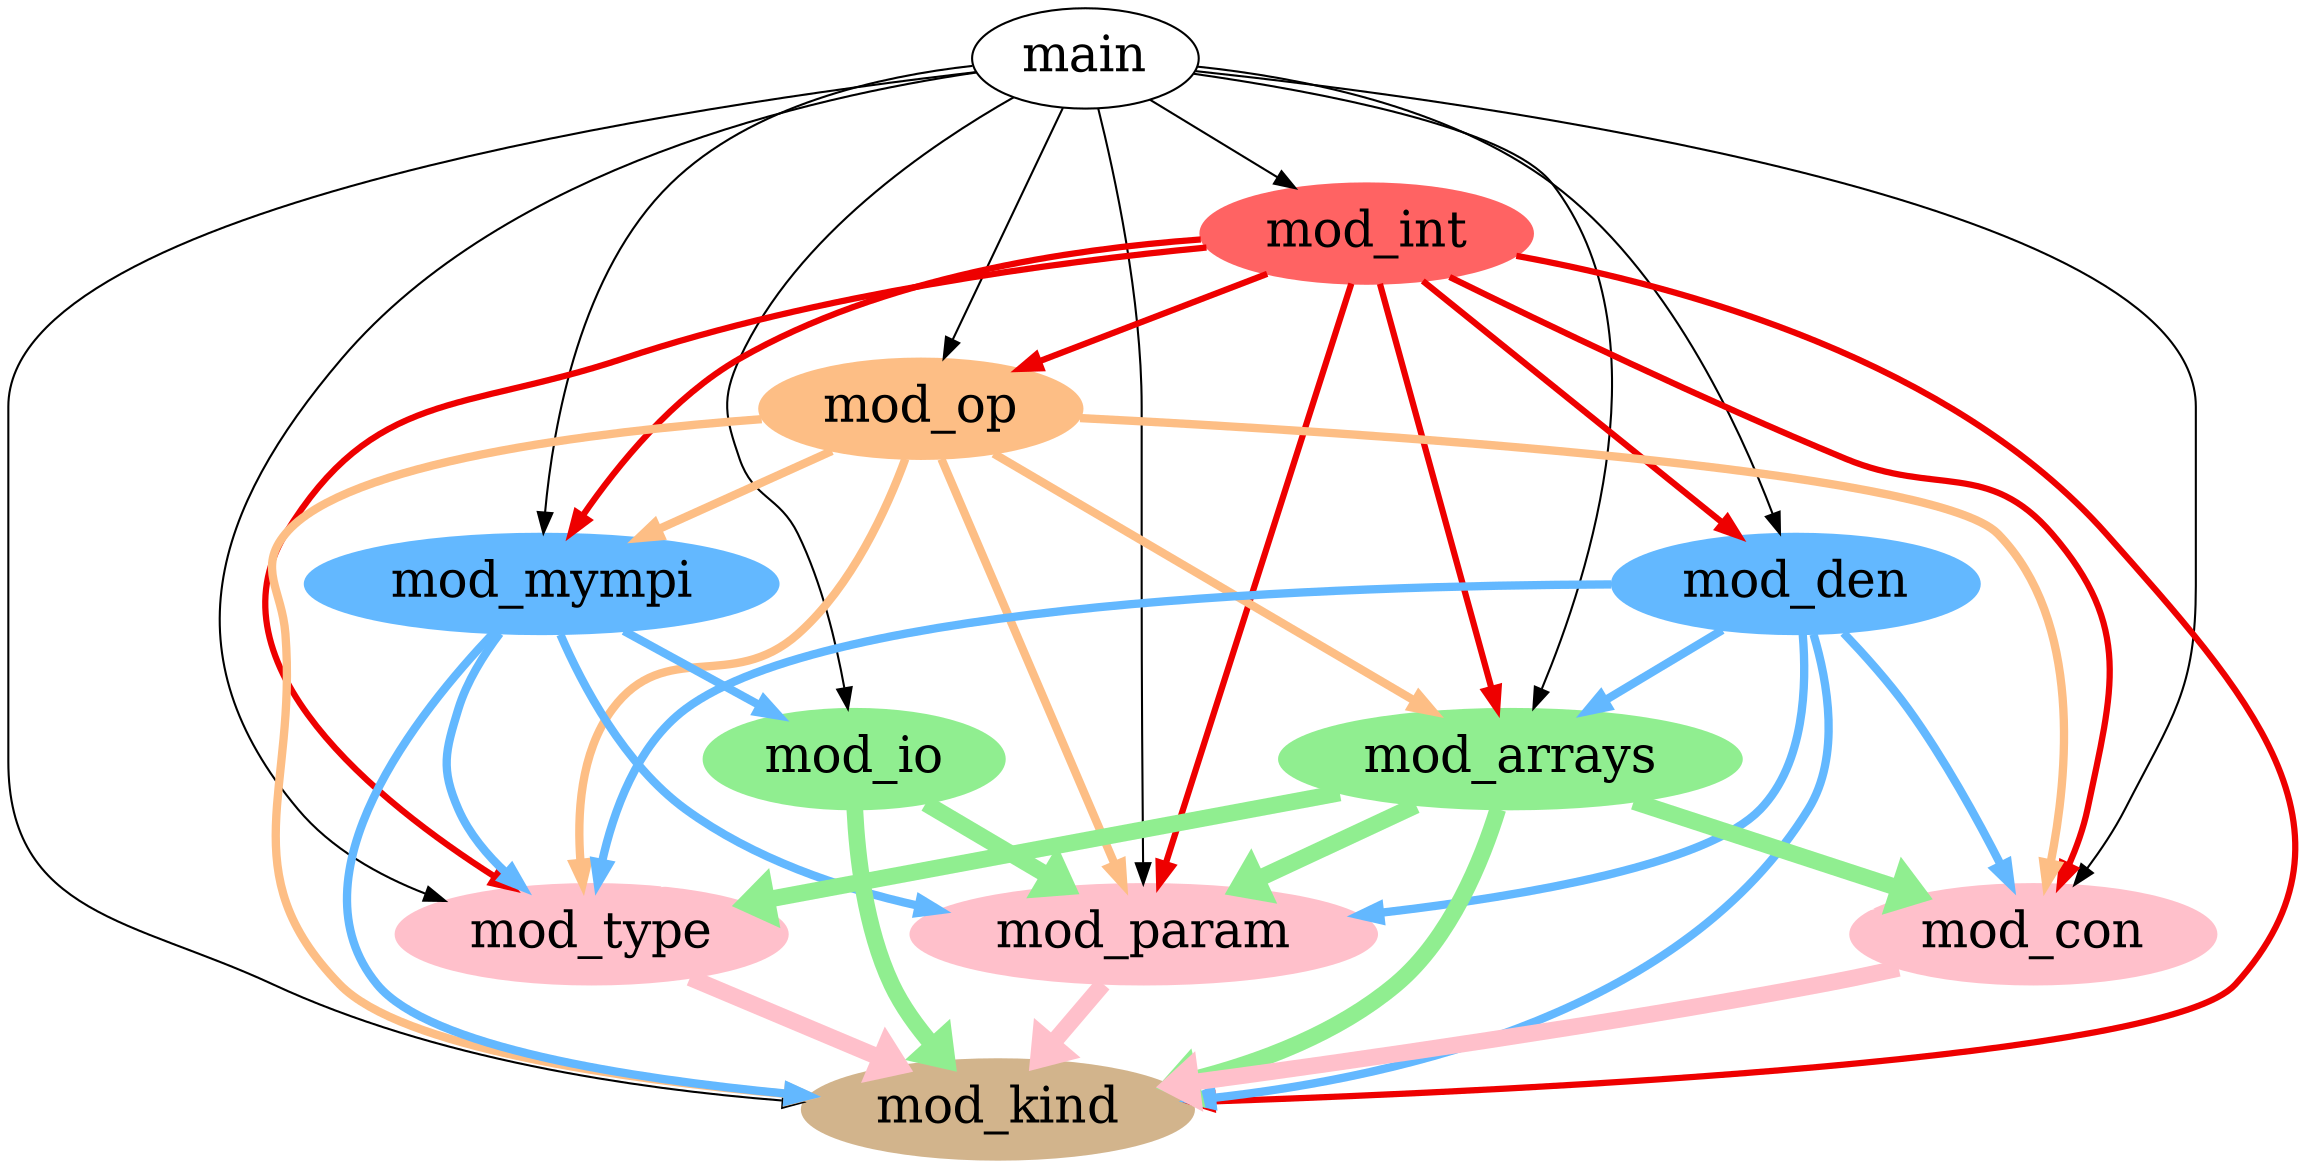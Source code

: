
// Description: dynamic core
//
//      Author: OU Yuyuan <ouyuyuan@gmail.com>
//     Created: 2013-01-14 21:35:30 CST
// Last Change: 2016-05-13 08:57:54 BJT

digraph g {
    node [fontsize=24];

    "main";

    node [style=filled,color="#ff6363"];
    "main"->"mod_int";

    node [color="#fdbe85"];
    "main"->"mod_op";

    node [color="#63b8ff"];
    "main"->"mod_den";
    "main"->"mod_mympi";

    node [color="#90ee90"];
    "main"->"mod_arrays";
    "main"->"mod_io";

    node [color=pink];
    "main"->"mod_con";
    "main"->"mod_param";
    "main"->"mod_type";

    node [color="#d2b48c"];
    "main"->"mod_kind";

    edge [penwidth=3, color="#ee0000"];
    "mod_int"->"mod_arrays";
    "mod_int"->"mod_con";
    "mod_int"->"mod_den";
    "mod_int"->"mod_kind";
    "mod_int"->"mod_mympi";
    "mod_int"->"mod_op";
    "mod_int"->"mod_param";
    "mod_int"->"mod_type";

    edge [penwidth=4, style=bold, color="#fdbe85"];
    "mod_op"->"mod_arrays";
    "mod_op"->"mod_con";
    "mod_op"->"mod_kind";
    "mod_op"->"mod_mympi";
    "mod_op"->"mod_param";
    "mod_op"->"mod_type";

    edge [penwidth=4, style=bold,  color="#63b8ff"];
    "mod_mympi"->"mod_io";
    "mod_mympi"->"mod_kind";
    "mod_mympi"->"mod_param";
    "mod_mympi"->"mod_type";

    "mod_den"->"mod_arrays";
    "mod_den"->"mod_con";
    "mod_den"->"mod_kind";
    "mod_den"->"mod_param";
    "mod_den"->"mod_type";

    edge [penwidth=8, color="#90ee90"];
    "mod_arrays"->"mod_con";
    "mod_arrays"->"mod_kind";
    "mod_arrays"->"mod_param";
    "mod_arrays"->"mod_type";

    "mod_io"->"mod_kind";
    "mod_io"->"mod_param";
    edge [penwidth=0, color=white];
    "mod_io"->"mod_type";
    "mod_io"->"mod_con";

    edge [penwidth=8, color=pink];
    "mod_param"->"mod_kind";

    "mod_con"->"mod_kind";

    "mod_type"->"mod_kind";

}
